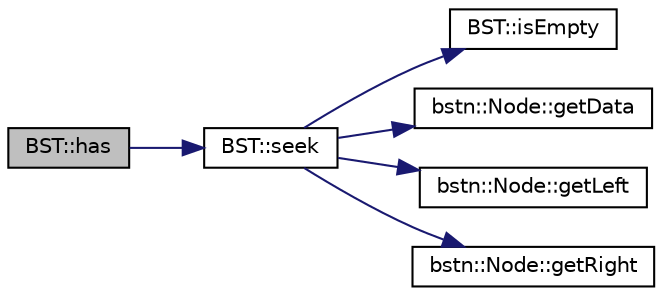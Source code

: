digraph "BST::has"
{
  edge [fontname="Helvetica",fontsize="10",labelfontname="Helvetica",labelfontsize="10"];
  node [fontname="Helvetica",fontsize="10",shape=record];
  rankdir="LR";
  Node1 [label="BST::has",height=0.2,width=0.4,color="black", fillcolor="grey75", style="filled", fontcolor="black"];
  Node1 -> Node2 [color="midnightblue",fontsize="10",style="solid",fontname="Helvetica"];
  Node2 [label="BST::seek",height=0.2,width=0.4,color="black", fillcolor="white", style="filled",URL="$class_b_s_t.html#af10050ecacfb81875af96130c83cb4b6"];
  Node2 -> Node3 [color="midnightblue",fontsize="10",style="solid",fontname="Helvetica"];
  Node3 [label="BST::isEmpty",height=0.2,width=0.4,color="black", fillcolor="white", style="filled",URL="$class_b_s_t.html#a3f490b624f24f2af60a5bd1fc253f4bf"];
  Node2 -> Node4 [color="midnightblue",fontsize="10",style="solid",fontname="Helvetica"];
  Node4 [label="bstn::Node::getData",height=0.2,width=0.4,color="black", fillcolor="white", style="filled",URL="$classbstn_1_1_node.html#adaa781c14285d9b5041681968f3713e6"];
  Node2 -> Node5 [color="midnightblue",fontsize="10",style="solid",fontname="Helvetica"];
  Node5 [label="bstn::Node::getLeft",height=0.2,width=0.4,color="black", fillcolor="white", style="filled",URL="$classbstn_1_1_node.html#a1cc2499449d93de58806e10f993e9817"];
  Node2 -> Node6 [color="midnightblue",fontsize="10",style="solid",fontname="Helvetica"];
  Node6 [label="bstn::Node::getRight",height=0.2,width=0.4,color="black", fillcolor="white", style="filled",URL="$classbstn_1_1_node.html#a2881386e10ebb97605161caeab0627b2"];
}
